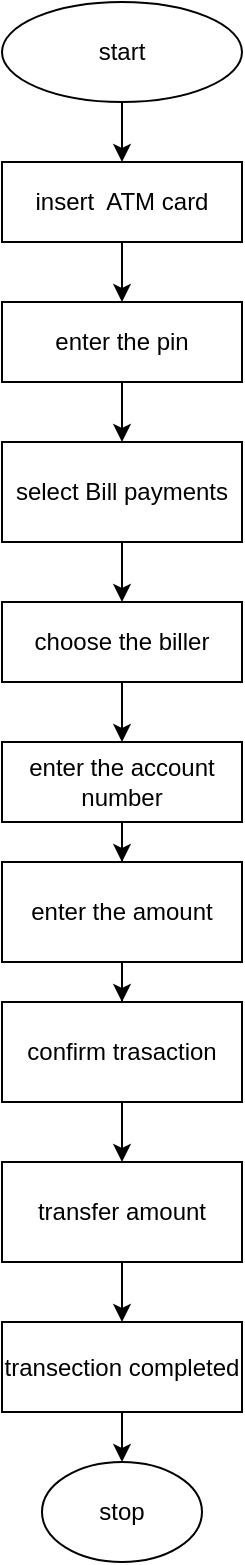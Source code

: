 <mxfile version="22.0.8" type="google">
  <diagram name="Page-1" id="i-pNpg1xgkIktkMruNm_">
    <mxGraphModel grid="1" page="1" gridSize="10" guides="1" tooltips="1" connect="1" arrows="1" fold="1" pageScale="1" pageWidth="850" pageHeight="1100" math="0" shadow="0">
      <root>
        <mxCell id="0" />
        <mxCell id="1" parent="0" />
        <mxCell id="bMkE3rCrPe1QJ3-Ra-gS-3" value="" style="edgeStyle=orthogonalEdgeStyle;rounded=0;orthogonalLoop=1;jettySize=auto;html=1;" edge="1" parent="1" source="bMkE3rCrPe1QJ3-Ra-gS-1" target="bMkE3rCrPe1QJ3-Ra-gS-2">
          <mxGeometry relative="1" as="geometry" />
        </mxCell>
        <mxCell id="bMkE3rCrPe1QJ3-Ra-gS-1" value="start" style="ellipse;whiteSpace=wrap;html=1;" vertex="1" parent="1">
          <mxGeometry x="365" y="70" width="120" height="50" as="geometry" />
        </mxCell>
        <mxCell id="bMkE3rCrPe1QJ3-Ra-gS-5" value="" style="edgeStyle=orthogonalEdgeStyle;rounded=0;orthogonalLoop=1;jettySize=auto;html=1;" edge="1" parent="1" source="bMkE3rCrPe1QJ3-Ra-gS-2" target="bMkE3rCrPe1QJ3-Ra-gS-4">
          <mxGeometry relative="1" as="geometry" />
        </mxCell>
        <mxCell id="bMkE3rCrPe1QJ3-Ra-gS-2" value="insert&amp;nbsp; ATM card" style="whiteSpace=wrap;html=1;" vertex="1" parent="1">
          <mxGeometry x="365" y="150" width="120" height="40" as="geometry" />
        </mxCell>
        <mxCell id="bMkE3rCrPe1QJ3-Ra-gS-7" value="" style="edgeStyle=orthogonalEdgeStyle;rounded=0;orthogonalLoop=1;jettySize=auto;html=1;" edge="1" parent="1" source="bMkE3rCrPe1QJ3-Ra-gS-4" target="bMkE3rCrPe1QJ3-Ra-gS-6">
          <mxGeometry relative="1" as="geometry" />
        </mxCell>
        <mxCell id="bMkE3rCrPe1QJ3-Ra-gS-4" value="enter the pin" style="whiteSpace=wrap;html=1;" vertex="1" parent="1">
          <mxGeometry x="365" y="220" width="120" height="40" as="geometry" />
        </mxCell>
        <mxCell id="bMkE3rCrPe1QJ3-Ra-gS-9" value="" style="edgeStyle=orthogonalEdgeStyle;rounded=0;orthogonalLoop=1;jettySize=auto;html=1;" edge="1" parent="1" source="bMkE3rCrPe1QJ3-Ra-gS-6" target="bMkE3rCrPe1QJ3-Ra-gS-8">
          <mxGeometry relative="1" as="geometry" />
        </mxCell>
        <mxCell id="bMkE3rCrPe1QJ3-Ra-gS-6" value="select Bill payments" style="whiteSpace=wrap;html=1;" vertex="1" parent="1">
          <mxGeometry x="365" y="290" width="120" height="50" as="geometry" />
        </mxCell>
        <mxCell id="bMkE3rCrPe1QJ3-Ra-gS-11" value="" style="edgeStyle=orthogonalEdgeStyle;rounded=0;orthogonalLoop=1;jettySize=auto;html=1;" edge="1" parent="1" source="bMkE3rCrPe1QJ3-Ra-gS-8" target="bMkE3rCrPe1QJ3-Ra-gS-10">
          <mxGeometry relative="1" as="geometry" />
        </mxCell>
        <mxCell id="bMkE3rCrPe1QJ3-Ra-gS-8" value="choose the biller" style="whiteSpace=wrap;html=1;" vertex="1" parent="1">
          <mxGeometry x="365" y="370" width="120" height="40" as="geometry" />
        </mxCell>
        <mxCell id="bMkE3rCrPe1QJ3-Ra-gS-13" value="" style="edgeStyle=orthogonalEdgeStyle;rounded=0;orthogonalLoop=1;jettySize=auto;html=1;" edge="1" parent="1" source="bMkE3rCrPe1QJ3-Ra-gS-10" target="bMkE3rCrPe1QJ3-Ra-gS-12">
          <mxGeometry relative="1" as="geometry" />
        </mxCell>
        <mxCell id="bMkE3rCrPe1QJ3-Ra-gS-10" value="enter the account number" style="whiteSpace=wrap;html=1;" vertex="1" parent="1">
          <mxGeometry x="365" y="440" width="120" height="40" as="geometry" />
        </mxCell>
        <mxCell id="bMkE3rCrPe1QJ3-Ra-gS-16" value="" style="edgeStyle=orthogonalEdgeStyle;rounded=0;orthogonalLoop=1;jettySize=auto;html=1;" edge="1" parent="1" source="bMkE3rCrPe1QJ3-Ra-gS-12" target="bMkE3rCrPe1QJ3-Ra-gS-15">
          <mxGeometry relative="1" as="geometry" />
        </mxCell>
        <mxCell id="bMkE3rCrPe1QJ3-Ra-gS-12" value="enter the amount" style="whiteSpace=wrap;html=1;" vertex="1" parent="1">
          <mxGeometry x="365" y="500" width="120" height="50" as="geometry" />
        </mxCell>
        <mxCell id="bMkE3rCrPe1QJ3-Ra-gS-18" value="" style="edgeStyle=orthogonalEdgeStyle;rounded=0;orthogonalLoop=1;jettySize=auto;html=1;" edge="1" parent="1" source="bMkE3rCrPe1QJ3-Ra-gS-15" target="bMkE3rCrPe1QJ3-Ra-gS-17">
          <mxGeometry relative="1" as="geometry" />
        </mxCell>
        <mxCell id="bMkE3rCrPe1QJ3-Ra-gS-15" value="confirm trasaction" style="whiteSpace=wrap;html=1;" vertex="1" parent="1">
          <mxGeometry x="365" y="570" width="120" height="50" as="geometry" />
        </mxCell>
        <mxCell id="bMkE3rCrPe1QJ3-Ra-gS-20" value="" style="edgeStyle=orthogonalEdgeStyle;rounded=0;orthogonalLoop=1;jettySize=auto;html=1;" edge="1" parent="1" source="bMkE3rCrPe1QJ3-Ra-gS-17" target="bMkE3rCrPe1QJ3-Ra-gS-19">
          <mxGeometry relative="1" as="geometry" />
        </mxCell>
        <mxCell id="bMkE3rCrPe1QJ3-Ra-gS-17" value="transfer amount" style="whiteSpace=wrap;html=1;" vertex="1" parent="1">
          <mxGeometry x="365" y="650" width="120" height="50" as="geometry" />
        </mxCell>
        <mxCell id="bMkE3rCrPe1QJ3-Ra-gS-22" value="" style="edgeStyle=orthogonalEdgeStyle;rounded=0;orthogonalLoop=1;jettySize=auto;html=1;" edge="1" parent="1" source="bMkE3rCrPe1QJ3-Ra-gS-19" target="bMkE3rCrPe1QJ3-Ra-gS-21">
          <mxGeometry relative="1" as="geometry" />
        </mxCell>
        <mxCell id="bMkE3rCrPe1QJ3-Ra-gS-19" value="transection completed" style="whiteSpace=wrap;html=1;" vertex="1" parent="1">
          <mxGeometry x="365" y="730" width="120" height="45" as="geometry" />
        </mxCell>
        <mxCell id="bMkE3rCrPe1QJ3-Ra-gS-21" value="stop" style="ellipse;whiteSpace=wrap;html=1;" vertex="1" parent="1">
          <mxGeometry x="385" y="800" width="80" height="50" as="geometry" />
        </mxCell>
      </root>
    </mxGraphModel>
  </diagram>
</mxfile>
